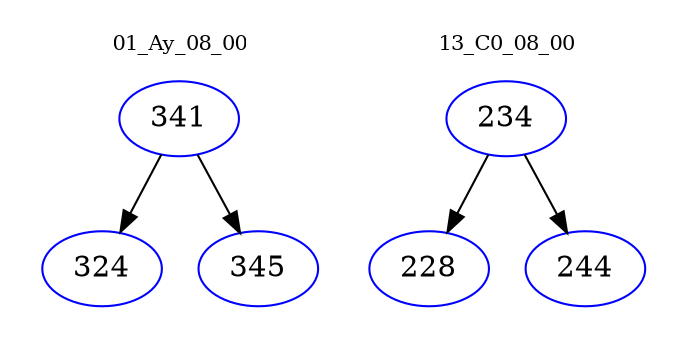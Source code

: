 digraph{
subgraph cluster_0 {
color = white
label = "01_Ay_08_00";
fontsize=10;
T0_341 [label="341", color="blue"]
T0_341 -> T0_324 [color="black"]
T0_324 [label="324", color="blue"]
T0_341 -> T0_345 [color="black"]
T0_345 [label="345", color="blue"]
}
subgraph cluster_1 {
color = white
label = "13_C0_08_00";
fontsize=10;
T1_234 [label="234", color="blue"]
T1_234 -> T1_228 [color="black"]
T1_228 [label="228", color="blue"]
T1_234 -> T1_244 [color="black"]
T1_244 [label="244", color="blue"]
}
}
